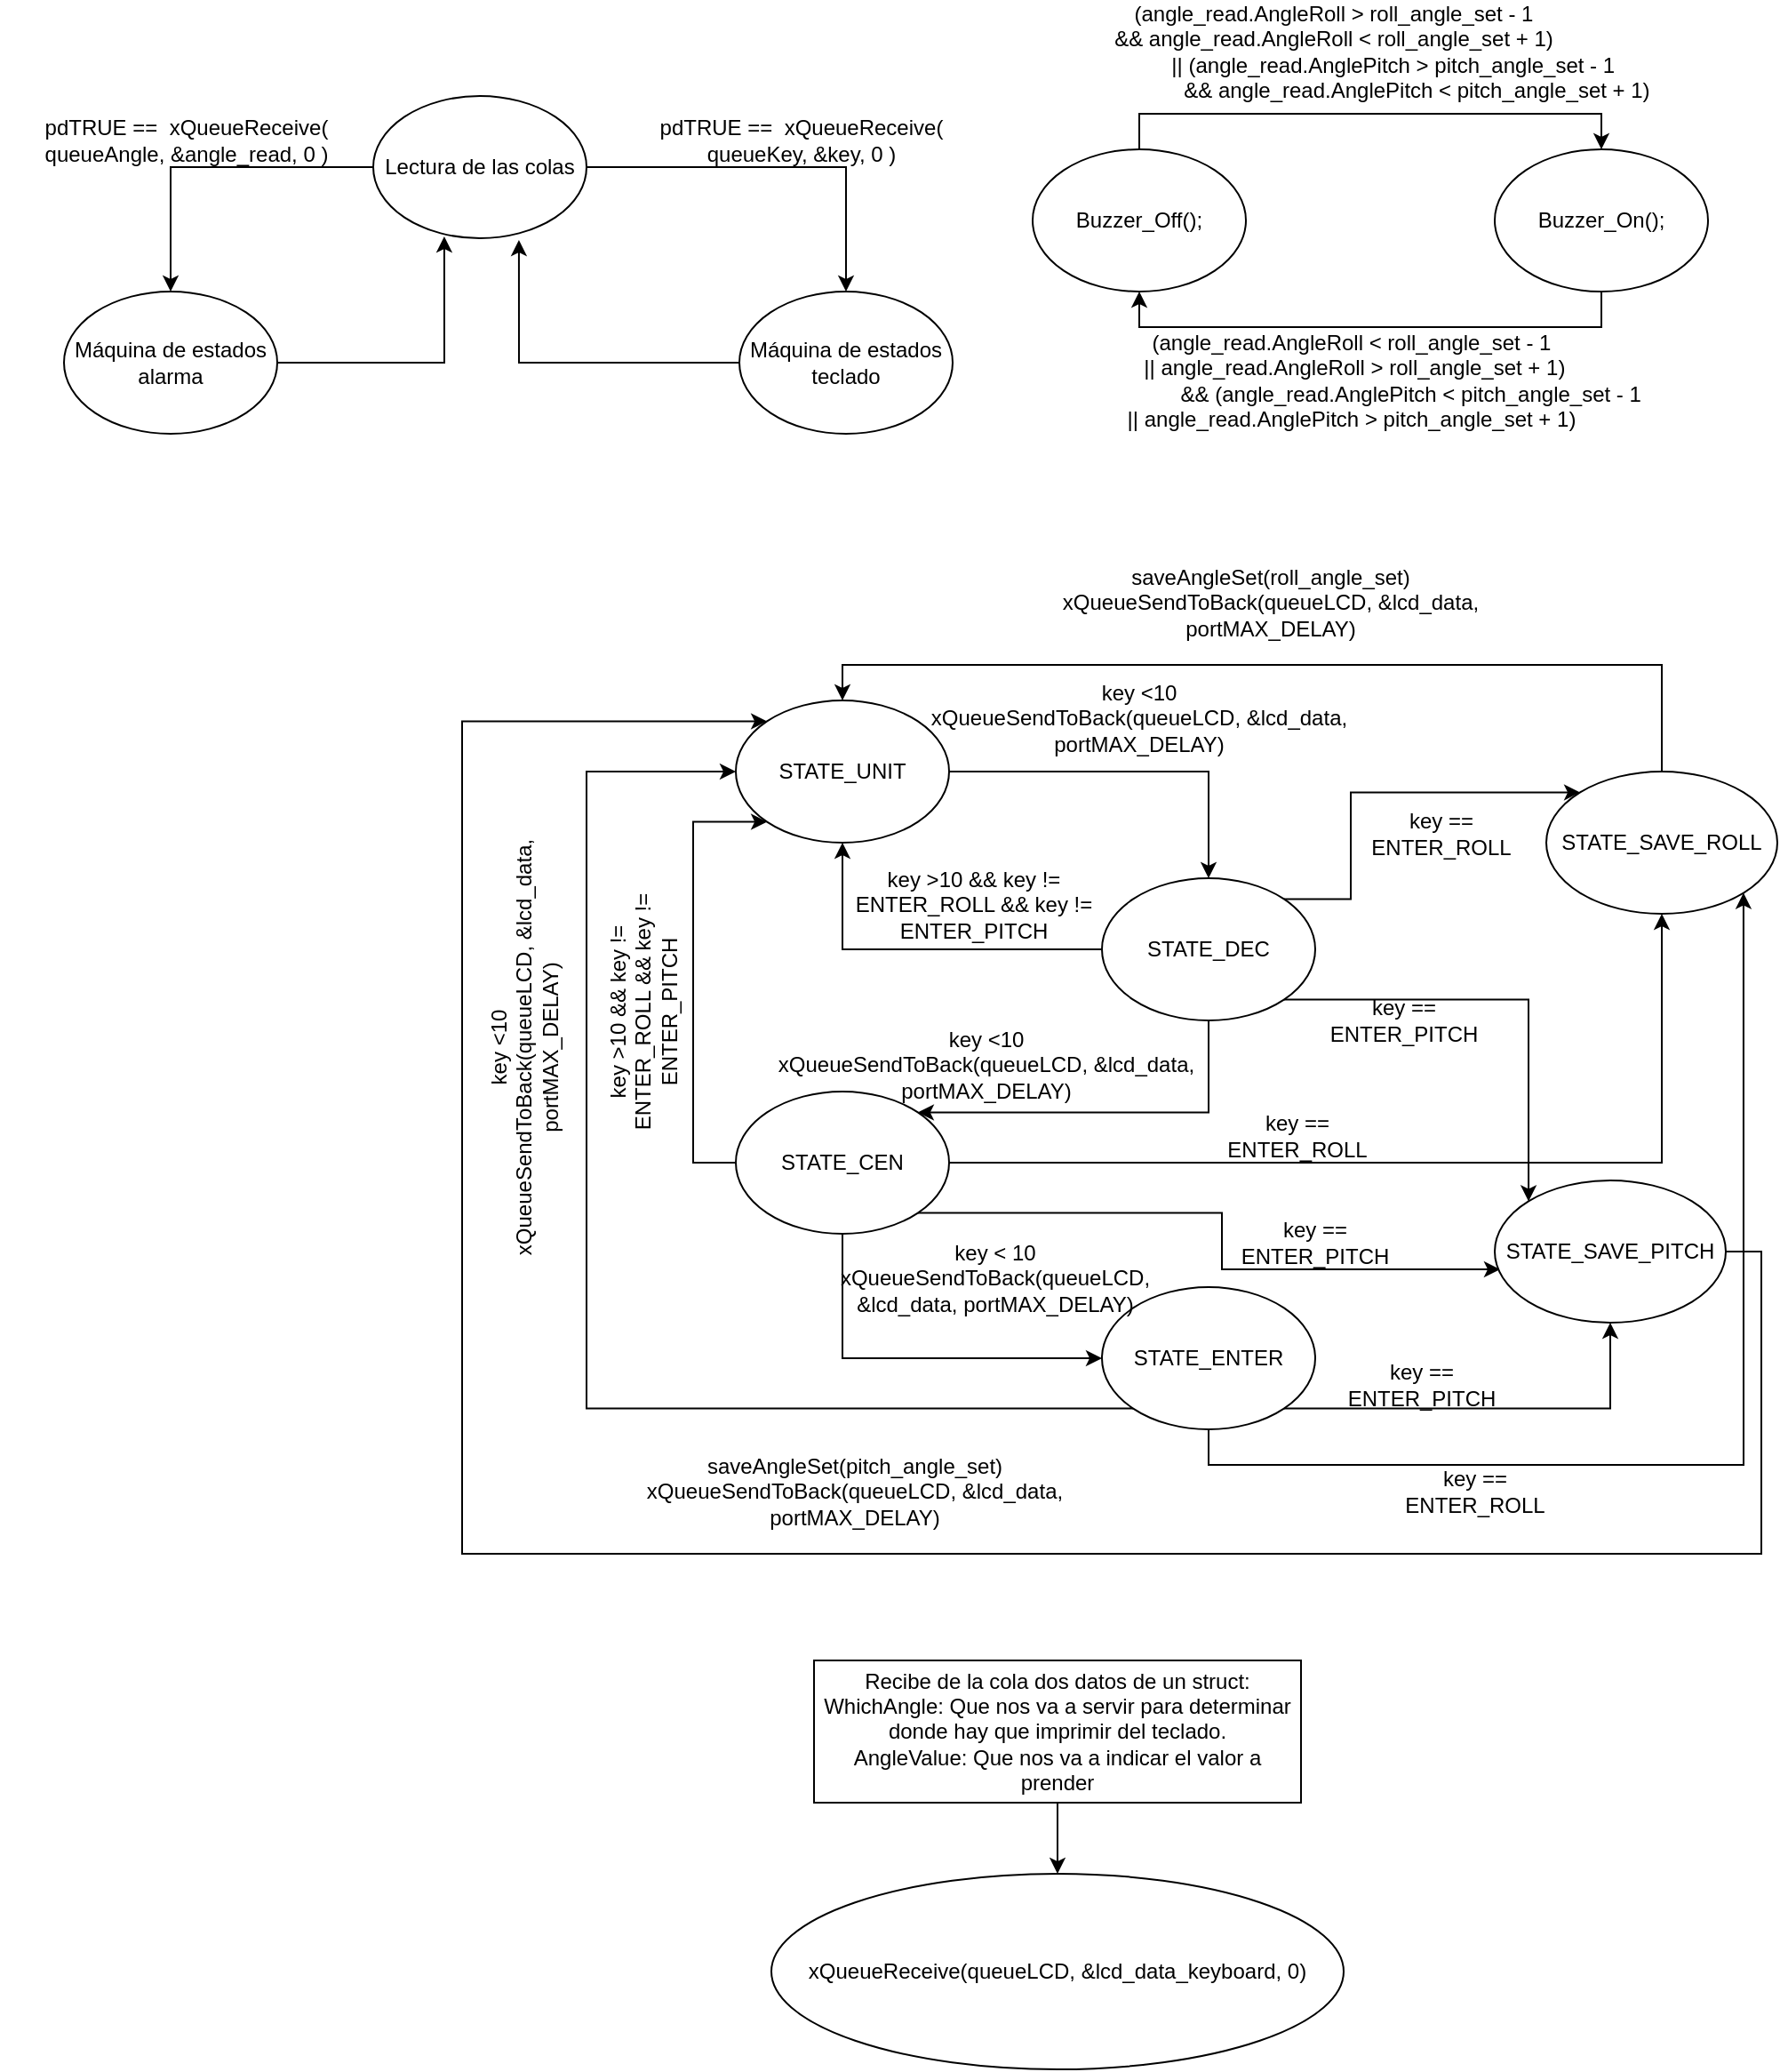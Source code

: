 <mxfile version="21.5.2" type="device">
  <diagram name="Página-1" id="GHXymu-3WpsnjIPBxjAS">
    <mxGraphModel dx="978" dy="1757" grid="1" gridSize="10" guides="1" tooltips="1" connect="1" arrows="1" fold="1" page="1" pageScale="1" pageWidth="827" pageHeight="1169" math="0" shadow="0">
      <root>
        <mxCell id="0" />
        <mxCell id="1" parent="0" />
        <mxCell id="hy9y8dTizZnrj0Jon9Ji-4" style="edgeStyle=orthogonalEdgeStyle;rounded=0;orthogonalLoop=1;jettySize=auto;html=1;exitX=1;exitY=0.5;exitDx=0;exitDy=0;entryX=0.5;entryY=0;entryDx=0;entryDy=0;" edge="1" parent="1" source="hy9y8dTizZnrj0Jon9Ji-1" target="hy9y8dTizZnrj0Jon9Ji-2">
          <mxGeometry relative="1" as="geometry" />
        </mxCell>
        <mxCell id="hy9y8dTizZnrj0Jon9Ji-6" style="edgeStyle=orthogonalEdgeStyle;rounded=0;orthogonalLoop=1;jettySize=auto;html=1;exitX=0;exitY=0.5;exitDx=0;exitDy=0;" edge="1" parent="1" source="hy9y8dTizZnrj0Jon9Ji-1" target="hy9y8dTizZnrj0Jon9Ji-3">
          <mxGeometry relative="1" as="geometry" />
        </mxCell>
        <mxCell id="hy9y8dTizZnrj0Jon9Ji-1" value="Lectura de las colas" style="ellipse;whiteSpace=wrap;html=1;" vertex="1" parent="1">
          <mxGeometry x="210" width="120" height="80" as="geometry" />
        </mxCell>
        <mxCell id="hy9y8dTizZnrj0Jon9Ji-5" style="edgeStyle=orthogonalEdgeStyle;rounded=0;orthogonalLoop=1;jettySize=auto;html=1;exitX=0;exitY=0.5;exitDx=0;exitDy=0;entryX=0.683;entryY=1.013;entryDx=0;entryDy=0;entryPerimeter=0;" edge="1" parent="1" source="hy9y8dTizZnrj0Jon9Ji-2" target="hy9y8dTizZnrj0Jon9Ji-1">
          <mxGeometry relative="1" as="geometry" />
        </mxCell>
        <mxCell id="hy9y8dTizZnrj0Jon9Ji-2" value="Máquina de estados teclado" style="ellipse;whiteSpace=wrap;html=1;" vertex="1" parent="1">
          <mxGeometry x="416" y="110" width="120" height="80" as="geometry" />
        </mxCell>
        <mxCell id="hy9y8dTizZnrj0Jon9Ji-7" style="edgeStyle=orthogonalEdgeStyle;rounded=0;orthogonalLoop=1;jettySize=auto;html=1;exitX=1;exitY=0.5;exitDx=0;exitDy=0;entryX=0.333;entryY=0.988;entryDx=0;entryDy=0;entryPerimeter=0;" edge="1" parent="1" source="hy9y8dTizZnrj0Jon9Ji-3" target="hy9y8dTizZnrj0Jon9Ji-1">
          <mxGeometry relative="1" as="geometry" />
        </mxCell>
        <mxCell id="hy9y8dTizZnrj0Jon9Ji-3" value="Máquina de estados alarma" style="ellipse;whiteSpace=wrap;html=1;" vertex="1" parent="1">
          <mxGeometry x="36" y="110" width="120" height="80" as="geometry" />
        </mxCell>
        <mxCell id="hy9y8dTizZnrj0Jon9Ji-8" value="pdTRUE ==&amp;nbsp; xQueueReceive( queueKey, &amp;amp;key, 0 )" style="text;html=1;strokeColor=none;fillColor=none;align=center;verticalAlign=middle;whiteSpace=wrap;rounded=0;" vertex="1" parent="1">
          <mxGeometry x="346" y="10" width="210" height="30" as="geometry" />
        </mxCell>
        <mxCell id="hy9y8dTizZnrj0Jon9Ji-10" value="pdTRUE ==&amp;nbsp; xQueueReceive( queueAngle, &amp;amp;angle_read, 0 )" style="text;html=1;strokeColor=none;fillColor=none;align=center;verticalAlign=middle;whiteSpace=wrap;rounded=0;" vertex="1" parent="1">
          <mxGeometry y="10" width="210" height="30" as="geometry" />
        </mxCell>
        <mxCell id="hy9y8dTizZnrj0Jon9Ji-15" style="edgeStyle=orthogonalEdgeStyle;rounded=0;orthogonalLoop=1;jettySize=auto;html=1;exitX=0.5;exitY=1;exitDx=0;exitDy=0;entryX=0.5;entryY=1;entryDx=0;entryDy=0;" edge="1" parent="1" source="hy9y8dTizZnrj0Jon9Ji-11" target="hy9y8dTizZnrj0Jon9Ji-12">
          <mxGeometry relative="1" as="geometry" />
        </mxCell>
        <mxCell id="hy9y8dTizZnrj0Jon9Ji-11" value="Buzzer_On();" style="ellipse;whiteSpace=wrap;html=1;" vertex="1" parent="1">
          <mxGeometry x="841" y="30" width="120" height="80" as="geometry" />
        </mxCell>
        <mxCell id="hy9y8dTizZnrj0Jon9Ji-13" style="edgeStyle=orthogonalEdgeStyle;rounded=0;orthogonalLoop=1;jettySize=auto;html=1;exitX=0.5;exitY=0;exitDx=0;exitDy=0;entryX=0.5;entryY=0;entryDx=0;entryDy=0;" edge="1" parent="1" source="hy9y8dTizZnrj0Jon9Ji-12" target="hy9y8dTizZnrj0Jon9Ji-11">
          <mxGeometry relative="1" as="geometry" />
        </mxCell>
        <mxCell id="hy9y8dTizZnrj0Jon9Ji-12" value="Buzzer_Off();" style="ellipse;whiteSpace=wrap;html=1;" vertex="1" parent="1">
          <mxGeometry x="581" y="30" width="120" height="80" as="geometry" />
        </mxCell>
        <mxCell id="hy9y8dTizZnrj0Jon9Ji-14" value="&lt;div&gt;(angle_read.AngleRoll &amp;gt; roll_angle_set - 1&lt;/div&gt;&lt;div&gt;&amp;amp;&amp;amp; angle_read.AngleRoll &amp;lt; roll_angle_set + 1)&lt;span style=&quot;&quot;&gt;&lt;/span&gt;&lt;/div&gt;&lt;div&gt;&lt;span style=&quot;&quot;&gt;&lt;span style=&quot;&quot;&gt;&lt;span style=&quot;white-space: pre;&quot;&gt;&amp;nbsp;&amp;nbsp;&amp;nbsp;&amp;nbsp;&lt;/span&gt;&lt;span style=&quot;white-space: pre;&quot;&gt;&amp;nbsp;&amp;nbsp;&amp;nbsp;&amp;nbsp;&lt;/span&gt;&lt;span style=&quot;white-space: pre;&quot;&gt;&amp;nbsp;&amp;nbsp;&amp;nbsp;&amp;nbsp;&lt;/span&gt;&lt;span style=&quot;white-space: pre;&quot;&gt;&amp;nbsp;&amp;nbsp;&amp;nbsp;&amp;nbsp;&lt;/span&gt;&lt;span style=&quot;white-space: pre;&quot;&gt;&amp;nbsp;&amp;nbsp;&amp;nbsp;&amp;nbsp;&lt;/span&gt;&lt;/span&gt;|| (angle_read.AnglePitch &amp;gt; pitch_angle_set - 1&lt;/span&gt;&lt;/div&gt;&lt;div&gt;&lt;span style=&quot;&quot;&gt;&lt;span style=&quot;&quot;&gt;&lt;span style=&quot;white-space: pre;&quot;&gt;&amp;nbsp;&amp;nbsp;&amp;nbsp;&amp;nbsp;&lt;/span&gt;&lt;span style=&quot;white-space: pre;&quot;&gt;&amp;nbsp;&amp;nbsp;&amp;nbsp;&amp;nbsp;&lt;/span&gt;&lt;span style=&quot;white-space: pre;&quot;&gt;&amp;nbsp;&amp;nbsp;&amp;nbsp;&amp;nbsp;&lt;/span&gt;&lt;span style=&quot;white-space: pre;&quot;&gt;&amp;nbsp;&amp;nbsp;&amp;nbsp;&amp;nbsp;&lt;/span&gt;&lt;span style=&quot;white-space: pre;&quot;&gt;&amp;nbsp;&amp;nbsp;&amp;nbsp;&amp;nbsp;&lt;/span&gt;&lt;span style=&quot;white-space: pre;&quot;&gt;&amp;nbsp;&amp;nbsp;&amp;nbsp;&amp;nbsp;&lt;/span&gt;&lt;span style=&quot;white-space: pre;&quot;&gt;&amp;nbsp;&amp;nbsp;&amp;nbsp;&amp;nbsp;&lt;/span&gt;&lt;/span&gt;&amp;amp;&amp;amp; angle_read.AnglePitch &amp;lt; pitch_angle_set + 1)&lt;/span&gt;&lt;/div&gt;" style="text;html=1;strokeColor=none;fillColor=none;align=center;verticalAlign=middle;whiteSpace=wrap;rounded=0;" vertex="1" parent="1">
          <mxGeometry x="540" y="-40" width="421" height="30" as="geometry" />
        </mxCell>
        <mxCell id="hy9y8dTizZnrj0Jon9Ji-16" value="&lt;div&gt;(angle_read.AngleRoll &amp;lt; roll_angle_set - 1&lt;/div&gt;&amp;nbsp;||&lt;span style=&quot;background-color: initial;&quot;&gt;&amp;nbsp;angle_read.AngleRoll &amp;gt; roll_angle_set + 1)&lt;/span&gt;&lt;br&gt;&lt;div&gt;&lt;span style=&quot;&quot;&gt;&lt;/span&gt;&lt;/div&gt;&lt;div&gt;&lt;span style=&quot;&quot;&gt;&lt;span style=&quot;&quot;&gt;&lt;span style=&quot;&quot;&gt;&amp;nbsp;&amp;nbsp;&amp;nbsp;&amp;nbsp;&lt;/span&gt;&lt;span style=&quot;&quot;&gt;&amp;nbsp;&amp;nbsp;&amp;nbsp;&amp;nbsp;&lt;/span&gt;&lt;span style=&quot;&quot;&gt;&amp;nbsp;&amp;nbsp;&amp;nbsp;&amp;nbsp;&lt;/span&gt;&lt;span style=&quot;&quot;&gt;&amp;nbsp;&amp;nbsp;&amp;nbsp;&amp;nbsp;&lt;/span&gt;&lt;span style=&quot;&quot;&gt;&amp;nbsp; &amp;nbsp; &amp;amp;&amp;amp;&lt;/span&gt;&lt;/span&gt;&amp;nbsp;(angle_read.AnglePitch &amp;lt; pitch_angle_set - 1&lt;/span&gt;&lt;/div&gt;&lt;div&gt;&lt;span style=&quot;&quot;&gt;&lt;/span&gt;&lt;/div&gt;||&lt;span style=&quot;background-color: initial;&quot;&gt;&amp;nbsp;angle_read.AnglePitch &amp;gt; pitch_angle_set + 1)&lt;/span&gt;" style="text;html=1;strokeColor=none;fillColor=none;align=center;verticalAlign=middle;whiteSpace=wrap;rounded=0;" vertex="1" parent="1">
          <mxGeometry x="540" y="130" width="441" height="60" as="geometry" />
        </mxCell>
        <mxCell id="hy9y8dTizZnrj0Jon9Ji-37" style="edgeStyle=orthogonalEdgeStyle;rounded=0;orthogonalLoop=1;jettySize=auto;html=1;exitX=0.5;exitY=1;exitDx=0;exitDy=0;entryX=0;entryY=0.5;entryDx=0;entryDy=0;" edge="1" parent="1" source="hy9y8dTizZnrj0Jon9Ji-17" target="hy9y8dTizZnrj0Jon9Ji-20">
          <mxGeometry relative="1" as="geometry" />
        </mxCell>
        <mxCell id="hy9y8dTizZnrj0Jon9Ji-45" style="edgeStyle=orthogonalEdgeStyle;rounded=0;orthogonalLoop=1;jettySize=auto;html=1;exitX=1;exitY=1;exitDx=0;exitDy=0;entryX=0.023;entryY=0.625;entryDx=0;entryDy=0;entryPerimeter=0;" edge="1" parent="1" source="hy9y8dTizZnrj0Jon9Ji-17" target="hy9y8dTizZnrj0Jon9Ji-22">
          <mxGeometry relative="1" as="geometry" />
        </mxCell>
        <mxCell id="hy9y8dTizZnrj0Jon9Ji-46" style="edgeStyle=orthogonalEdgeStyle;rounded=0;orthogonalLoop=1;jettySize=auto;html=1;exitX=1;exitY=0.5;exitDx=0;exitDy=0;entryX=0.5;entryY=1;entryDx=0;entryDy=0;" edge="1" parent="1" source="hy9y8dTizZnrj0Jon9Ji-17" target="hy9y8dTizZnrj0Jon9Ji-23">
          <mxGeometry relative="1" as="geometry" />
        </mxCell>
        <mxCell id="hy9y8dTizZnrj0Jon9Ji-49" style="edgeStyle=orthogonalEdgeStyle;rounded=0;orthogonalLoop=1;jettySize=auto;html=1;entryX=0;entryY=1;entryDx=0;entryDy=0;" edge="1" parent="1" source="hy9y8dTizZnrj0Jon9Ji-17" target="hy9y8dTizZnrj0Jon9Ji-18">
          <mxGeometry relative="1" as="geometry">
            <Array as="points">
              <mxPoint x="390" y="600" />
              <mxPoint x="390" y="408" />
            </Array>
          </mxGeometry>
        </mxCell>
        <mxCell id="hy9y8dTizZnrj0Jon9Ji-17" value="STATE_CEN" style="ellipse;whiteSpace=wrap;html=1;" vertex="1" parent="1">
          <mxGeometry x="414" y="560" width="120" height="80" as="geometry" />
        </mxCell>
        <mxCell id="hy9y8dTizZnrj0Jon9Ji-24" style="edgeStyle=orthogonalEdgeStyle;rounded=0;orthogonalLoop=1;jettySize=auto;html=1;exitX=1;exitY=0.5;exitDx=0;exitDy=0;entryX=0.5;entryY=0;entryDx=0;entryDy=0;" edge="1" parent="1" source="hy9y8dTizZnrj0Jon9Ji-18" target="hy9y8dTizZnrj0Jon9Ji-19">
          <mxGeometry relative="1" as="geometry" />
        </mxCell>
        <mxCell id="hy9y8dTizZnrj0Jon9Ji-18" value="STATE_UNIT" style="ellipse;whiteSpace=wrap;html=1;" vertex="1" parent="1">
          <mxGeometry x="414" y="340" width="120" height="80" as="geometry" />
        </mxCell>
        <mxCell id="hy9y8dTizZnrj0Jon9Ji-40" style="edgeStyle=orthogonalEdgeStyle;rounded=0;orthogonalLoop=1;jettySize=auto;html=1;exitX=0.5;exitY=1;exitDx=0;exitDy=0;entryX=1;entryY=0;entryDx=0;entryDy=0;" edge="1" parent="1" source="hy9y8dTizZnrj0Jon9Ji-19" target="hy9y8dTizZnrj0Jon9Ji-17">
          <mxGeometry relative="1" as="geometry">
            <Array as="points">
              <mxPoint x="680" y="572" />
            </Array>
          </mxGeometry>
        </mxCell>
        <mxCell id="hy9y8dTizZnrj0Jon9Ji-41" style="edgeStyle=orthogonalEdgeStyle;rounded=0;orthogonalLoop=1;jettySize=auto;html=1;exitX=1;exitY=0;exitDx=0;exitDy=0;entryX=0;entryY=0;entryDx=0;entryDy=0;" edge="1" parent="1" source="hy9y8dTizZnrj0Jon9Ji-19" target="hy9y8dTizZnrj0Jon9Ji-23">
          <mxGeometry relative="1" as="geometry">
            <Array as="points">
              <mxPoint x="760" y="452" />
              <mxPoint x="760" y="392" />
            </Array>
          </mxGeometry>
        </mxCell>
        <mxCell id="hy9y8dTizZnrj0Jon9Ji-42" style="edgeStyle=orthogonalEdgeStyle;rounded=0;orthogonalLoop=1;jettySize=auto;html=1;exitX=1;exitY=1;exitDx=0;exitDy=0;entryX=0;entryY=0;entryDx=0;entryDy=0;" edge="1" parent="1" source="hy9y8dTizZnrj0Jon9Ji-19" target="hy9y8dTizZnrj0Jon9Ji-22">
          <mxGeometry relative="1" as="geometry" />
        </mxCell>
        <mxCell id="hy9y8dTizZnrj0Jon9Ji-48" style="edgeStyle=orthogonalEdgeStyle;rounded=0;orthogonalLoop=1;jettySize=auto;html=1;exitX=0;exitY=0.5;exitDx=0;exitDy=0;entryX=0.5;entryY=1;entryDx=0;entryDy=0;" edge="1" parent="1" source="hy9y8dTizZnrj0Jon9Ji-19" target="hy9y8dTizZnrj0Jon9Ji-18">
          <mxGeometry relative="1" as="geometry" />
        </mxCell>
        <mxCell id="hy9y8dTizZnrj0Jon9Ji-19" value="STATE_DEC" style="ellipse;whiteSpace=wrap;html=1;" vertex="1" parent="1">
          <mxGeometry x="620" y="440" width="120" height="80" as="geometry" />
        </mxCell>
        <mxCell id="hy9y8dTizZnrj0Jon9Ji-44" style="edgeStyle=orthogonalEdgeStyle;rounded=0;orthogonalLoop=1;jettySize=auto;html=1;exitX=1;exitY=1;exitDx=0;exitDy=0;entryX=0.5;entryY=1;entryDx=0;entryDy=0;" edge="1" parent="1" source="hy9y8dTizZnrj0Jon9Ji-20" target="hy9y8dTizZnrj0Jon9Ji-22">
          <mxGeometry relative="1" as="geometry" />
        </mxCell>
        <mxCell id="hy9y8dTizZnrj0Jon9Ji-47" style="edgeStyle=orthogonalEdgeStyle;rounded=0;orthogonalLoop=1;jettySize=auto;html=1;exitX=0.5;exitY=1;exitDx=0;exitDy=0;entryX=1;entryY=1;entryDx=0;entryDy=0;" edge="1" parent="1" source="hy9y8dTizZnrj0Jon9Ji-20" target="hy9y8dTizZnrj0Jon9Ji-23">
          <mxGeometry relative="1" as="geometry" />
        </mxCell>
        <mxCell id="hy9y8dTizZnrj0Jon9Ji-50" style="edgeStyle=orthogonalEdgeStyle;rounded=0;orthogonalLoop=1;jettySize=auto;html=1;exitX=0;exitY=1;exitDx=0;exitDy=0;entryX=0;entryY=0.5;entryDx=0;entryDy=0;" edge="1" parent="1" source="hy9y8dTizZnrj0Jon9Ji-20" target="hy9y8dTizZnrj0Jon9Ji-18">
          <mxGeometry relative="1" as="geometry">
            <Array as="points">
              <mxPoint x="330" y="738" />
              <mxPoint x="330" y="380" />
            </Array>
          </mxGeometry>
        </mxCell>
        <mxCell id="hy9y8dTizZnrj0Jon9Ji-20" value="STATE_ENTER" style="ellipse;whiteSpace=wrap;html=1;" vertex="1" parent="1">
          <mxGeometry x="620" y="670" width="120" height="80" as="geometry" />
        </mxCell>
        <mxCell id="hy9y8dTizZnrj0Jon9Ji-66" style="edgeStyle=orthogonalEdgeStyle;rounded=0;orthogonalLoop=1;jettySize=auto;html=1;exitX=1;exitY=0.5;exitDx=0;exitDy=0;entryX=0;entryY=0;entryDx=0;entryDy=0;" edge="1" parent="1" source="hy9y8dTizZnrj0Jon9Ji-22" target="hy9y8dTizZnrj0Jon9Ji-18">
          <mxGeometry relative="1" as="geometry">
            <Array as="points">
              <mxPoint x="991" y="650" />
              <mxPoint x="991" y="820" />
              <mxPoint x="260" y="820" />
              <mxPoint x="260" y="352" />
            </Array>
          </mxGeometry>
        </mxCell>
        <mxCell id="hy9y8dTizZnrj0Jon9Ji-22" value="STATE_SAVE_PITCH" style="ellipse;whiteSpace=wrap;html=1;" vertex="1" parent="1">
          <mxGeometry x="841" y="610" width="130" height="80" as="geometry" />
        </mxCell>
        <mxCell id="hy9y8dTizZnrj0Jon9Ji-64" style="edgeStyle=orthogonalEdgeStyle;rounded=0;orthogonalLoop=1;jettySize=auto;html=1;exitX=0.5;exitY=0;exitDx=0;exitDy=0;entryX=0.5;entryY=0;entryDx=0;entryDy=0;" edge="1" parent="1" source="hy9y8dTizZnrj0Jon9Ji-23" target="hy9y8dTizZnrj0Jon9Ji-18">
          <mxGeometry relative="1" as="geometry" />
        </mxCell>
        <mxCell id="hy9y8dTizZnrj0Jon9Ji-23" value="STATE_SAVE_ROLL" style="ellipse;whiteSpace=wrap;html=1;" vertex="1" parent="1">
          <mxGeometry x="870" y="380" width="130" height="80" as="geometry" />
        </mxCell>
        <mxCell id="hy9y8dTizZnrj0Jon9Ji-27" value="key &amp;lt;10&lt;br&gt;xQueueSendToBack(queueLCD, &amp;amp;lcd_data, portMAX_DELAY)" style="text;html=1;strokeColor=none;fillColor=none;align=center;verticalAlign=middle;whiteSpace=wrap;rounded=0;" vertex="1" parent="1">
          <mxGeometry x="430" y="515" width="250" height="60" as="geometry" />
        </mxCell>
        <mxCell id="hy9y8dTizZnrj0Jon9Ji-29" value="key ==&lt;br&gt;ENTER_ROLL" style="text;html=1;strokeColor=none;fillColor=none;align=center;verticalAlign=middle;whiteSpace=wrap;rounded=0;" vertex="1" parent="1">
          <mxGeometry x="781" y="400" width="60" height="30" as="geometry" />
        </mxCell>
        <mxCell id="hy9y8dTizZnrj0Jon9Ji-32" value="key ==&lt;br&gt;ENTER_PITCH" style="text;html=1;strokeColor=none;fillColor=none;align=center;verticalAlign=middle;whiteSpace=wrap;rounded=0;" vertex="1" parent="1">
          <mxGeometry x="760" y="505" width="60" height="30" as="geometry" />
        </mxCell>
        <mxCell id="hy9y8dTizZnrj0Jon9Ji-38" value="key &amp;lt; 10&lt;br&gt;xQueueSendToBack(queueLCD, &amp;amp;lcd_data, portMAX_DELAY)" style="text;html=1;strokeColor=none;fillColor=none;align=center;verticalAlign=middle;whiteSpace=wrap;rounded=0;" vertex="1" parent="1">
          <mxGeometry x="500" y="650" width="120" height="30" as="geometry" />
        </mxCell>
        <mxCell id="hy9y8dTizZnrj0Jon9Ji-51" value="key &amp;lt;10&lt;br&gt;xQueueSendToBack(queueLCD, &amp;amp;lcd_data, portMAX_DELAY)" style="text;html=1;strokeColor=none;fillColor=none;align=center;verticalAlign=middle;whiteSpace=wrap;rounded=0;" vertex="1" parent="1">
          <mxGeometry x="516" y="320" width="250" height="60" as="geometry" />
        </mxCell>
        <mxCell id="hy9y8dTizZnrj0Jon9Ji-52" value="key &amp;gt;10 &amp;amp;&amp;amp; key != ENTER_ROLL &amp;amp;&amp;amp; key != ENTER_PITCH" style="text;html=1;strokeColor=none;fillColor=none;align=center;verticalAlign=middle;whiteSpace=wrap;rounded=0;" vertex="1" parent="1">
          <mxGeometry x="476" y="440" width="144" height="30" as="geometry" />
        </mxCell>
        <mxCell id="hy9y8dTizZnrj0Jon9Ji-53" value="key &amp;lt;10&lt;br&gt;xQueueSendToBack(queueLCD, &amp;amp;lcd_data, portMAX_DELAY)" style="text;html=1;strokeColor=none;fillColor=none;align=center;verticalAlign=middle;whiteSpace=wrap;rounded=0;rotation=-90;" vertex="1" parent="1">
          <mxGeometry x="170" y="505" width="250" height="60" as="geometry" />
        </mxCell>
        <mxCell id="hy9y8dTizZnrj0Jon9Ji-55" value="key &amp;gt;10 &amp;amp;&amp;amp; key != ENTER_ROLL &amp;amp;&amp;amp; key != ENTER_PITCH" style="text;html=1;strokeColor=none;fillColor=none;align=center;verticalAlign=middle;whiteSpace=wrap;rounded=0;rotation=-90;" vertex="1" parent="1">
          <mxGeometry x="290" y="500" width="144" height="30" as="geometry" />
        </mxCell>
        <mxCell id="hy9y8dTizZnrj0Jon9Ji-56" value="key ==&lt;br&gt;ENTER_ROLL" style="text;html=1;strokeColor=none;fillColor=none;align=center;verticalAlign=middle;whiteSpace=wrap;rounded=0;" vertex="1" parent="1">
          <mxGeometry x="700" y="570" width="60" height="30" as="geometry" />
        </mxCell>
        <mxCell id="hy9y8dTizZnrj0Jon9Ji-58" value="key ==&lt;br&gt;ENTER_PITCH" style="text;html=1;strokeColor=none;fillColor=none;align=center;verticalAlign=middle;whiteSpace=wrap;rounded=0;" vertex="1" parent="1">
          <mxGeometry x="710" y="630" width="60" height="30" as="geometry" />
        </mxCell>
        <mxCell id="hy9y8dTizZnrj0Jon9Ji-62" value="key ==&lt;br&gt;ENTER_PITCH" style="text;html=1;strokeColor=none;fillColor=none;align=center;verticalAlign=middle;whiteSpace=wrap;rounded=0;" vertex="1" parent="1">
          <mxGeometry x="770" y="710" width="60" height="30" as="geometry" />
        </mxCell>
        <mxCell id="hy9y8dTizZnrj0Jon9Ji-63" value="key ==&lt;br&gt;ENTER_ROLL" style="text;html=1;strokeColor=none;fillColor=none;align=center;verticalAlign=middle;whiteSpace=wrap;rounded=0;" vertex="1" parent="1">
          <mxGeometry x="800" y="770" width="60" height="30" as="geometry" />
        </mxCell>
        <mxCell id="hy9y8dTizZnrj0Jon9Ji-65" value="saveAngleSet(roll_angle_set)&lt;br&gt;xQueueSendToBack(queueLCD, &amp;amp;lcd_data, portMAX_DELAY)" style="text;html=1;strokeColor=none;fillColor=none;align=center;verticalAlign=middle;whiteSpace=wrap;rounded=0;" vertex="1" parent="1">
          <mxGeometry x="580" y="270" width="270" height="30" as="geometry" />
        </mxCell>
        <mxCell id="hy9y8dTizZnrj0Jon9Ji-67" value="saveAngleSet(pitch_angle_set)&lt;br&gt;xQueueSendToBack(queueLCD, &amp;amp;lcd_data, portMAX_DELAY)" style="text;html=1;strokeColor=none;fillColor=none;align=center;verticalAlign=middle;whiteSpace=wrap;rounded=0;" vertex="1" parent="1">
          <mxGeometry x="346" y="770" width="270" height="30" as="geometry" />
        </mxCell>
        <mxCell id="hy9y8dTizZnrj0Jon9Ji-68" value="xQueueReceive(queueLCD, &amp;amp;lcd_data_keyboard, 0)" style="ellipse;whiteSpace=wrap;html=1;" vertex="1" parent="1">
          <mxGeometry x="434" y="1000" width="322" height="110" as="geometry" />
        </mxCell>
        <mxCell id="hy9y8dTizZnrj0Jon9Ji-70" value="" style="edgeStyle=orthogonalEdgeStyle;rounded=0;orthogonalLoop=1;jettySize=auto;html=1;" edge="1" parent="1" source="hy9y8dTizZnrj0Jon9Ji-69" target="hy9y8dTizZnrj0Jon9Ji-68">
          <mxGeometry relative="1" as="geometry" />
        </mxCell>
        <mxCell id="hy9y8dTizZnrj0Jon9Ji-69" value="Recibe de la cola dos datos de un struct:&lt;br&gt;WhichAngle: Que nos va a servir para determinar donde hay que imprimir del teclado.&lt;br&gt;AngleValue: Que nos va a indicar el valor a prender" style="rounded=0;whiteSpace=wrap;html=1;" vertex="1" parent="1">
          <mxGeometry x="458" y="880" width="274" height="80" as="geometry" />
        </mxCell>
      </root>
    </mxGraphModel>
  </diagram>
</mxfile>
